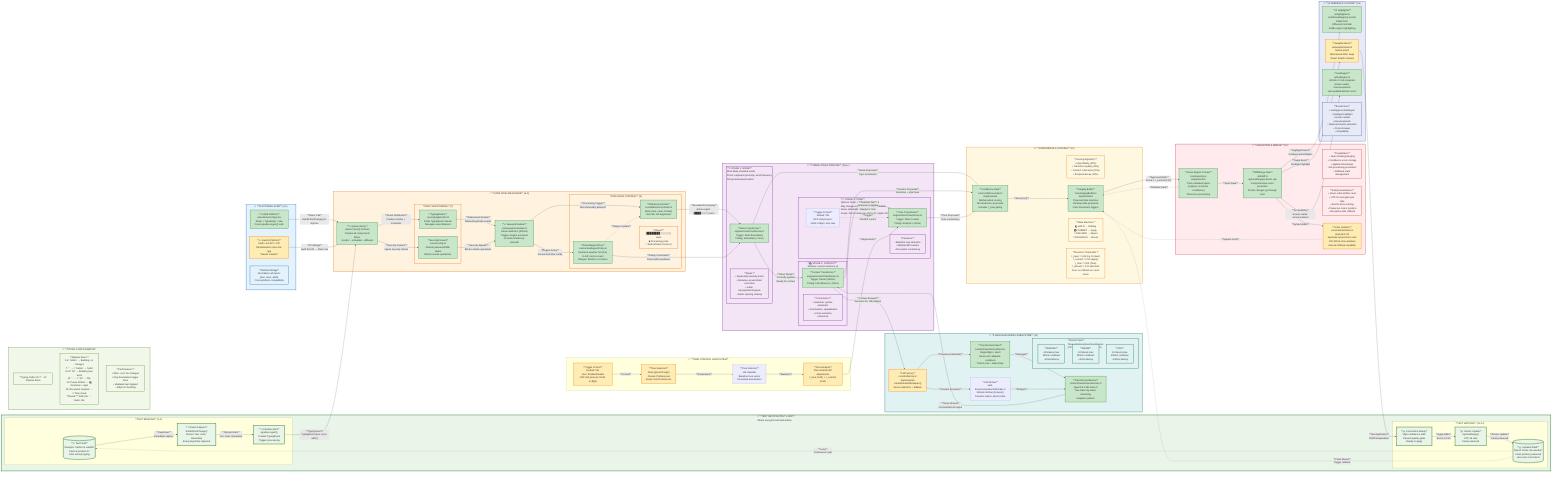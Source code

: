 graph LR
    %% ========================================
    %% TEXT INPUT/OUTPUT LOOP (Top - Critical Flow)
    %% ========================================
    subgraph TEXT_LOOP ["📝 **TEXT INPUT/OUTPUT LOOP**<br/>Where text gets read and written"]
        direction TB
        
        subgraph TEXT_INPUT ["**TEXT READING** (1-3)"]
            TEXT_FIELD[("**① Text Field**<br/>Example: 'helloo thr weathfr'<br/>Caret at position 17<br/>User actively typing")]
            DOM_EVENTS["**② Event Capture**<br/>handleTextChange()<br/>Extract: text, caret, timestamp<br/>Every keystroke captured"]
            PIPELINE_INGEST["**③ Pipeline Start**<br/>pipeline.ingest()<br/>Creates TypingEvent<br/>Triggers processing"]
        end
        
        subgraph TEXT_OUTPUT ["**TEXT WRITING** (12-14)"]
            CORRECTIONS_READY["**⑫ Corrections Ready**<br/>High-confidence edits<br/>Passed quality gates<br/>Ready to apply"]
            REPLACE_RANGE["**⑬ Atomic Update**<br/>replaceRange()<br/>UTF-16 safe<br/>Caret preserved"]
            UPDATED_FIELD[("**⑭ Updated Field**<br/>Result: 'Hello, the weather'<br/>Caret position preserved<br/>User sees corrections")]
        end
        
        TEXT_FIELD -->|"**Keystroke**<br/>Immediate capture"| DOM_EVENTS
        DOM_EVENTS -->|"**Extract Data**<br/>text, caret, timestamp"| PIPELINE_INGEST
        CORRECTIONS_READY -->|"**Apply Edits**<br/>Score ≥ 0.90"| REPLACE_RANGE
        REPLACE_RANGE -->|"**Atomic Update**<br/>Caret preserved"| UPDATED_FIELD
        UPDATED_FIELD -.->|"**Loop**<br/>Continuous cycle"| TEXT_FIELD
    end
    
    %% ========================================
    %% PLATFORM LAYER
    %% ========================================
    subgraph PLATFORM ["🌐 **PLATFORM LAYER** (4-5)"]
        direction TB
        
        WEB["**④ Web Platform**<br/>web-demo/src/App.tsx<br/>React + TypeScript + Vite<br/>Direct pipeline.ingest() calls"]
        MAC["**⑤ macOS Platform**<br/>Swift + AX API + FFI<br/>NSStatusItem menu bar app<br/>*Needs creation*"]
        
        NORMALIZE["**Platform Bridge**<br/>Normalizes all inputs:<br/>{text, caret, atMs}<br/>Cross-platform compatibility"]
    end
    
    %% ========================================
    %% CORE PIPELINE ENGINE
    %% ========================================
    subgraph CORE ["⚡ **CORE PIPELINE ENGINE** (6-9)"]
        direction TB
        
        ENTRY["**⑥ System Entry**<br/>index.ts boot() function<br/>Creates all components<br/>Wires monitor→scheduler→diffusion"]
        
        subgraph MONITORING ["**INPUT MONITORING** (7)"]
            TM["**TypingMonitor**<br/>core/typingMonitor.ts<br/>Emits TypingEvent stream<br/>Manages event listeners"]
            SEC["**SecurityContext**<br/>core/security.ts<br/>Detects password/IME states<br/>Blocks unsafe operations"]
        end
        
        SS["**⑧ SweepScheduler**<br/>core/sweepScheduler.ts<br/>Pause detection (300ms)<br/>Triggers engine execution<br/>Controls tickOnce() intervals"]
        
        subgraph DIFFUSION ["**DIFFUSION CONTROL** (9)"]
            DC["**DiffusionController**<br/>core/diffusionController.ts<br/>State: {text, caret, frontier}<br/>Unicode: Intl.Segmenter"]
            ARP["**ActiveRegionPolicy**<br/>core/activeRegionPolicy.ts<br/>Sentence window: N∈[2,5] to left; ends at caret<br/>Ranges: Render vs Context"]
            REGION_VIZ["**Visual:**<br/>[████████░░░░░░] caret<br/>■ Processing zone<br/>□ Safe (ahead of cursor)"]
        end
    end
    
    %% ========================================
    %% THREE-STAGE TRANSFORMER PIPELINE
    %% ========================================
    subgraph TRANSFORMERS ["🔧 **THREE-STAGE PIPELINE** (10a-c)"]
        direction LR
        
        subgraph STAGE1 ["**🧹 STAGE 1: NOISE**<br/>Most‑likely intended words<br/>Priors: keyboard proximity, word frequency<br/>NO grammar/punctuation"]
            T1["**Noise Transformer**<br/>engines/noiseTransformer.ts<br/>Trigger: Word boundaries<br/>Timing: Immediate (< 5ms)"]
            T1_RULES["**Rules:**<br/>• Keyboard-proximity priors<br/>• Damerau–Levenshtein correction<br/>• Letter transposition/repeats<br/>• Basic spacing cleanup"]
        end
        
        subgraph STAGE2 ["**📚 STAGE 2: CONTEXT**<br/>Window: current sentence ±2<br/>Weights: S±1=1.0, S±2=0.5<br/>Never edit at/after caret"]
            T2["**Context Transformer**<br/>engines/contextTransformer.ts<br/>Trigger: Pause (500ms)<br/>Timing: LM inference (~30ms)"]
            T2_EXAMPLES["**Corrections:**<br/>• Grammar, syntax, semantics<br/>• Punctuation, capitalization<br/>• Cross-sentence coherence"]
        end
        
        subgraph STAGE3 ["**🎨 STAGE 3: TONE**<br/>Options: None, Casual, Professional<br/>May change wording/grammar/punctuation<br/>Never edit at/after caret<br/>Scope: last N sentences (CPU:10, higher:20)"]
            T3["**Tone Transformer**<br/>engines/toneTransformer.ts<br/>Trigger: After Context<br/>Timing: Analysis (~50ms)"]
            T3_POLISH["**Features:**<br/>• Baseline tone detection<br/>• Minimal‑diff rewrites<br/>• Document consistency"]
            T3_TOGGLE["**Toggle Control**<br/>Default: ON<br/>OFF mid‑process:<br/>finish in‑flight, stop new"]
        end
        
        T1 -->|"**Clean Words**<br/>Correctly spelled<br/>Ready for context"| T2
        T2 -->|"**Polished Text**<br/>Grammar complete<br/>Ready for tone"| T3
        T3_TOGGLE -.->|"**Toggle**<br/>ON/OFF control"| T3
    end
    
    %% ========================================
    %% TONE CONTROL SUBSYSTEM
    %% ========================================
    subgraph TONE_CONTROL ["🎨 **TONE CONTROL SUBSYSTEM**"]
        direction TB
        
        TONE_TOGGLE["**Toggle Control**<br/>Default: ON<br/>User: Enable/Disable<br/>OFF mid‑process: finish in‑flight"]
        TONE_OPTIONS["**Tone Selection**<br/>None (pass‑through)<br/>Casual, Professional<br/>Scope: last N sentences"]
        TONE_DETECTOR["**Tone Detector**<br/>LM classifier<br/>Baseline tone vector<br/>Document assessment"]
        TONE_ANALYSIS["**Tone Analysis**<br/>Plan minimal‑diff adjustments<br/>τ_tone (0.85) ∧ τ_commit (0.90)"]
        
        TONE_TOGGLE -->|"**Control**"| TONE_OPTIONS
        TONE_OPTIONS -->|"**Parameters**"| TONE_DETECTOR
        TONE_DETECTOR -->|"**Baseline**"| TONE_ANALYSIS
        TONE_ANALYSIS -->|"**Adjustments**"| T3
    end
    
    %% ========================================
    %% LANGUAGE MODEL SUBSYSTEM
    %% ========================================
    subgraph LM ["🧠 **LANGUAGE MODEL SUBSYSTEM** (11)"]
        direction TB
        
        LM_FACTORY["**LM Factory**<br/>core/lm/factory.ts<br/>Implemented<br/>createDefaultLMAdapter()<br/>Device detection + fallback"]
        LM_CLIENT["**TransformersClient**<br/>core/lm/transformersClient.ts<br/>Single-flight + abort<br/>Device-tier adaptive cooldown<br/>Tracks runs + stale drops"]
        LM_RUNNER["**TransformersRunner**<br/>core/lm/transformersRunner.ts<br/>Qwen2.5-0.5B-Instruct<br/>True token-by-token streaming<br/>Singleton pattern"]
        LM_WORKER["**LM Worker**<br/>web-demo/src/worker/lmWorker.ts<br/>Module Worker (browser)<br/>Streams tokens; aborts stale"]
        
        subgraph LM_TIERS ["**Device Tiers**<br/>Tone analysis scope: N sentences<br/>(CPU: 10, WebGPU/WASM: 20)"]
            WEBGPU["**WebGPU**<br/>48 tokens max<br/>160ms cooldown<br/>~15ms latency"]
            WASM["**WASM**<br/>24 tokens max<br/>240ms cooldown<br/>~30ms latency"]
            CPU["**CPU**<br/>16 tokens max<br/>400ms cooldown<br/>~100ms latency"]
        end
        
        LM_FACTORY -->|"**Creates (node/tests)**"| LM_CLIENT
        LM_CLIENT -->|"**Manages**"| LM_RUNNER
        LM_FACTORY -->|"**Creates (browser)**"| LM_WORKER
        LM_WORKER -->|"**Bridges**"| LM_RUNNER
    end
    
    %% ========================================
    %% CONFIDENCE & STAGING SYSTEM
    %% ========================================
    subgraph CONFIDENCE ["⚖️ **CONFIDENCE & STAGING** (12)"]
        direction TB
        
        CG["**Confidence Gate**<br/>core/confidenceGate.ts<br/>Implemented<br/>Mathematical scoring<br/>All transformer proposals<br/>Includes τ_tone gating"]
        CG_MATH["**Scoring Algorithm:**<br/>• Input fidelity (30%)<br/>• Transform quality (40%)<br/>• Context coherence (20%)<br/>• Temporal decay (10%)"]
        
        SB["**Staging Buffer**<br/>core/stagingBuffer.ts<br/>Implemented<br/>Proposal state machine<br/>Cleanup stale proposals<br/>Caret movement triggers"]
        SB_STATES["**State Machine:**<br/>🟡 HOLD → Waiting<br/>🟢 COMMIT → Apply<br/>🔴 DISCARD → Reject<br/>🔄 ROLLBACK → Revert"]
        
        THRESHOLDS["**Decision Thresholds:**<br/>τ_input = 0.65 (try Context)<br/>τ_commit = 0.90 (apply)<br/>τ_tone = 0.85 (Tone)<br/>τ_discard = 0.30 (discard)<br/>Tone: no rollback on caret move"]
        
        CG -->|"**Score [0,1]**"| SB
    end
    
    %% ========================================
    %% VALIDATION & MERGE
    %% ========================================
    subgraph VALIDATION ["🧩 **VALIDATION & MERGE** (13)"]
        direction TB
        
        TAP["**Active Region Tracker**<br/>core/tapestry.ts<br/>Implemented<br/>Track validated spans<br/>{original, corrected, confidence}<br/>Prevent re-processing"]
        TAP_DATA["**Capabilities:**<br/>• Span tracking/merging<br/>• Confidence score storage<br/>• Applied timestamps<br/>• Re-processing prevention<br/>• Rollback state management"]
        
        DMG["**Diff/Merge Gate**<br/>utils/diff.ts<br/>replaceRange() atomic ops<br/>Comprehensive caret protection<br/>All text changes go through here"]
        DMG_SAFETY["**Safety Guarantees:**<br/>• Never edits at/after caret<br/>• UTF-16 surrogate pair safe<br/>• Atomic all-or-nothing<br/>• Preserves cursor position<br/>• Exception-safe rollback"]
        
        UNDO["**Undo Isolation**<br/>core/undoIsolation.ts<br/>Important UX<br/>Separate system/user undo<br/>100-200ms time windows<br/>Internal rollback capability"]
        
        TAP -->|"**Span Data**"| DMG
        DMG -->|"**System Edits**"| UNDO
    end
    
    %% ========================================
    %% UI FEEDBACK SYSTEM
    %% ========================================
    subgraph UI_FEEDBACK ["🎨 **UI FEEDBACK SYSTEM** (14)"]
        direction LR
        
        UI_HIGH["**UI Highlighter**<br/>ui/highlighter.ts<br/>emitActiveRegion() events<br/>Called from DiffusionController<br/>Subtle region highlighting"]
        UI_SWAP["**SwapRenderer**<br/>ui/swapRenderer.ts<br/>Needs polish<br/>Mechanical letter swap<br/>Target: Braille markers"]
        UI_LIVE["**LiveRegion**<br/>ui/liveRegion.ts<br/>WCAG 2.2 AA compliant<br/>Screen reader announcements<br/>'text updated behind cursor'"]
        
        UI_EVENTS["**Event Flow:**<br/>• mindtype:activeRegion<br/>• mindtype:highlight<br/>• Screen reader announcements<br/>• Reduced motion detection<br/>• Cross-browser compatibility"]
    end
    
    %% ========================================
    %% CONTINUOUS LOOP EXPLANATION
    %% ========================================
    subgraph LOOP_DETAIL ["🔄 **TYPING LOOP EXAMPLE**"]
        direction TB
        
        LOOP_TITLE["**Typing 'helloo thr'** - 12 Pipeline Runs"]
        
        RUNS["**Pipeline Runs:**<br/>1-6: 'helloo' → Building, no changes<br/>7: ' ' → 🧹 'helloo' → 'hello'<br/>8-10: 'thr' → Building new word<br/>11: ' ' → 🧹 'thr' → 'the'<br/>12: Pause 500ms → 📚 Grammar + style<br/>13: Document analysis → 🎨 Tone check<br/>**Result:** 'hello the' → 'Hello, the'"]
        
        LOOP_PERFORMANCE["**Performance:**<br/>• 90%+ runs: No changes<br/>• Only boundaries trigger fixes<br/>• Validated text skipped<br/>• 60fps UI throttling"]
    end
    
    %% ========================================
    %% PRIMARY DATA FLOW (Left to Right)
    %% ========================================
    
    %% ========================================
    %% PRIMARY DATA FLOW CONNECTIONS (Left to Right)
    %% ========================================
    
    %% Text Input Flow (Nodes 1-3 → 6)
    PIPELINE_INGEST -->|"**Typing Event**<br/>TypingEvent {text, caret, atMs}"| ENTRY
    
    %% Platform Integration (Nodes 4-5 → 6)
    WEB -->|"**Direct Call**<br/>handleTextChange() in App.tsx"| ENTRY
    MAC -->|"**FFI Bridge**<br/>Swift AX API → Rust core"| ENTRY
    
    %% Core Pipeline Flow (Nodes 6-9)
    ENTRY -->|"**Event Distribution**<br/>Creates monitor + scheduler"| TM
    ENTRY -->|"**Security Context**<br/>Injects security checks"| SEC
    TM -->|"**Debounced Stream**<br/>Filtered keystroke events"| SS
    SEC -->|"**Security Signals**<br/>Blocks unsafe operations"| SS
    
    %% Scheduling to Diffusion (Nodes 8-9)
    SS -->|"**Processing Trigger**<br/>Word boundary detected"| DC
    SS -->|"**Region Policy**<br/>3-8 word window config"| ARP
    DC -->|"**Bounded Processing**<br/>Active region: [████░░░░] caret"| T1
    ARP -->|"**Safety Constraints**<br/>Caret-safe boundaries"| T1
    
    %% LM Integration (Stage 2 only - Node 10b → 11)
    T2 -->|"**Context Request**<br/>Sentence for LM analysis"| LM_FACTORY
    LM_RUNNER -->|"**Token Stream**<br/>Incremental LM output"| T2
    
    %% All Transformers to Confidence (Nodes 10a-c → 12a)
    T1 -->|"**Noise Proposals**<br/>Typo corrections"| CG
    T2 -->|"**Context Proposals**<br/>Grammar + style fixes"| CG
    T3 -->|"**Tone Proposals**<br/>Tone consistency"| CG
    
    %% Staging to Validation (Node 12b → 13a)
    SB -->|"**Approved Edits**<br/>Score ≥ τ_commit (0.90)"| TAP
    
    %% Merge to UI (Node 13b → 14a-c)
    DMG -->|"**Highlight Event**<br/>mindtype:activeRegion"| UI_HIGH
    DMG -->|"**Swap Event**<br/>mindtype:highlight"| UI_SWAP
    DMG -->|"**Accessibility**<br/>Screen reader announcement"| UI_LIVE
    
    %% UI to Final Output (Node 14 → 12-14)
    UI_SWAP -->|"**Text Application**<br/>DOM manipulation"| CORRECTIONS_READY
    
    %% ========================================
    %% FEEDBACK LOOPS (Dotted - Secondary Flow)
    %% ========================================
    
    %% Rollback Paths
    UPDATED_FIELD -.->|"**Caret Moved**<br/>Trigger rollback"| SB
    TAP -.->|"**Rollback Data**"| SB
    UNDO -.->|"**System Undo**"| SB
    
    %% Region Updates
    ARP -.->|"**Region Update**"| DC
    
    %% ========================================
    %% VISUAL STYLING
    %% ========================================
    
    %% Implementation Status Colors
    classDef ready fill:#c8e6c9,stroke:#388e3c,stroke-width:2px
    classDef partial fill:#ffecb3,stroke:#f57c00,stroke-width:2px
    classDef missing fill:#ffcdd2,stroke:#d32f2f,stroke-width:2px
    
    %% Layer Colors (Gestalt Grouping)
    classDef textLoop fill:#e8f5e8,stroke:#2e7d2e,stroke-width:3px
    classDef platform fill:#e3f2fd,stroke:#1565c0,stroke-width:2px
    classDef core fill:#fff3e0,stroke:#ef6c00,stroke-width:2px
    classDef transformers fill:#f3e5f5,stroke:#7b1fa2,stroke-width:2px
    classDef lm fill:#e0f2f1,stroke:#00695c,stroke-width:2px
    classDef confidence fill:#fff8e1,stroke:#f57f17,stroke-width:2px
    classDef validation fill:#ffebee,stroke:#d32f2f,stroke-width:2px
    classDef ui fill:#e8eaf6,stroke:#3f51b5,stroke-width:2px
    classDef explanation fill:#f1f8e9,stroke:#558b2f,stroke-width:2px
    
    %% Apply Layer Styles
    class TEXT_LOOP,TEXT_FIELD,DOM_EVENTS,PIPELINE_INGEST,CORRECTIONS_READY,REPLACE_RANGE,UPDATED_FIELD textLoop
    class PLATFORM,WEB,NORMALIZE platform
    class CORE,ENTRY,MONITORING,TM,SEC,SS,DIFFUSION,DC,ARP,REGION_VIZ core
    class TRANSFORMERS,STAGE1,STAGE2,STAGE3,T1,T2,T3,T1_RULES,T2_EXAMPLES,T3_POLISH transformers
    class LM,LM_FACTORY,LM_CLIENT,LM_RUNNER,LM_TIERS,WEBGPU,WASM,CPU lm
    class CONFIDENCE,CG,CG_MATH,SB,SB_STATES,THRESHOLDS confidence
    class VALIDATION,TAP,TAP_DATA,DMG,DMG_SAFETY,UNDO validation
    class UI_FEEDBACK,UI_HIGH,UI_SWAP,UI_LIVE,UI_EVENTS ui
    class LOOP_DETAIL,LOOP_TITLE,RUNS,LOOP_PERFORMANCE explanation
    
    %% Apply Implementation Status (v0.4 end state)
    class ENTRY,TM,SEC,SS,DC,ARP,T1,T2,T3,CG,SB,LM_CLIENT,LM_RUNNER,DMG,UI_HIGH,UI_LIVE,WEB,TAP ready
    class UI_SWAP,LM_FACTORY,UNDO,MAC,TONE_TOGGLE,TONE_OPTIONS,TONE_ANALYSIS partial